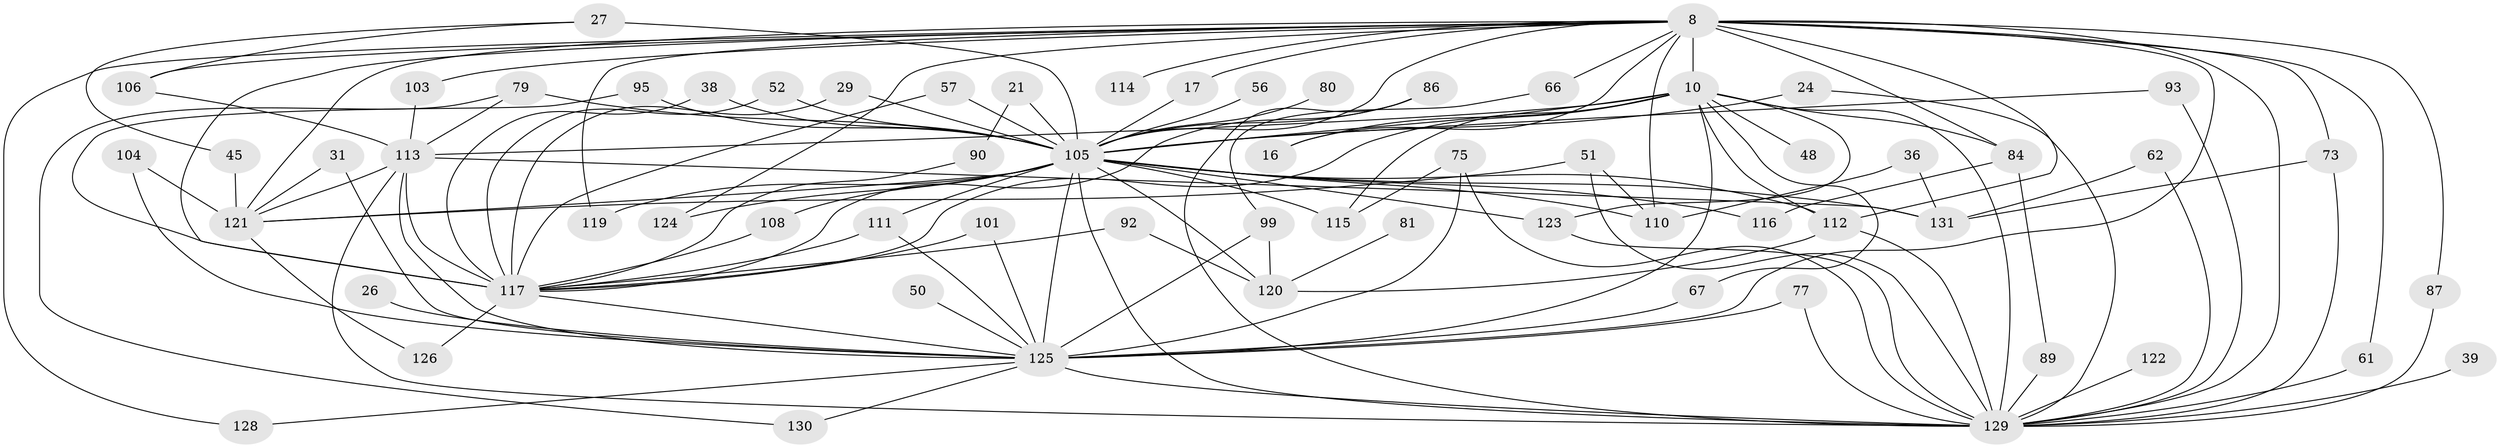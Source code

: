 // original degree distribution, {35: 0.007633587786259542, 18: 0.007633587786259542, 19: 0.022900763358778626, 24: 0.007633587786259542, 20: 0.007633587786259542, 26: 0.007633587786259542, 29: 0.007633587786259542, 16: 0.007633587786259542, 3: 0.2366412213740458, 4: 0.08396946564885496, 5: 0.03816793893129771, 8: 0.007633587786259542, 2: 0.5190839694656488, 10: 0.007633587786259542, 9: 0.007633587786259542, 6: 0.007633587786259542, 11: 0.007633587786259542, 7: 0.007633587786259542}
// Generated by graph-tools (version 1.1) at 2025/45/03/09/25 04:45:31]
// undirected, 65 vertices, 132 edges
graph export_dot {
graph [start="1"]
  node [color=gray90,style=filled];
  8 [super="+6"];
  10 [super="+3"];
  16;
  17;
  21;
  24;
  26;
  27;
  29;
  31;
  36;
  38;
  39;
  45;
  48;
  50;
  51 [super="+32"];
  52;
  56;
  57;
  61;
  62;
  66;
  67;
  73 [super="+13"];
  75 [super="+64"];
  77;
  79;
  80;
  81;
  84 [super="+55"];
  86 [super="+70"];
  87;
  89;
  90;
  92;
  93;
  95;
  99 [super="+69"];
  101;
  103;
  104;
  105 [super="+60+65+100+9"];
  106 [super="+49"];
  108;
  110 [super="+25"];
  111 [super="+46+107"];
  112 [super="+11+35+40+43+78"];
  113 [super="+98+91+109+37"];
  114;
  115 [super="+96"];
  116;
  117 [super="+44+83"];
  119;
  120 [super="+63"];
  121 [super="+74+118"];
  122;
  123 [super="+54+68"];
  124;
  125 [super="+72"];
  126;
  128;
  129 [super="+127+7"];
  130;
  131 [super="+53+30"];
  8 -- 10 [weight=4];
  8 -- 16;
  8 -- 61;
  8 -- 66 [weight=2];
  8 -- 87;
  8 -- 119;
  8 -- 124;
  8 -- 128;
  8 -- 73 [weight=2];
  8 -- 17;
  8 -- 103;
  8 -- 110 [weight=2];
  8 -- 114;
  8 -- 84;
  8 -- 121 [weight=2];
  8 -- 112 [weight=5];
  8 -- 106;
  8 -- 129 [weight=5];
  8 -- 105 [weight=4];
  8 -- 117 [weight=5];
  8 -- 125 [weight=5];
  10 -- 16;
  10 -- 48 [weight=2];
  10 -- 67;
  10 -- 84 [weight=2];
  10 -- 112 [weight=2];
  10 -- 117 [weight=3];
  10 -- 105 [weight=5];
  10 -- 129 [weight=5];
  10 -- 123;
  10 -- 115;
  10 -- 113 [weight=2];
  10 -- 125 [weight=4];
  17 -- 105;
  21 -- 90;
  21 -- 105 [weight=2];
  24 -- 129;
  24 -- 105;
  26 -- 125 [weight=2];
  27 -- 45;
  27 -- 106;
  27 -- 105 [weight=2];
  29 -- 105;
  29 -- 117;
  31 -- 121;
  31 -- 125;
  36 -- 110;
  36 -- 131;
  38 -- 105;
  38 -- 117;
  39 -- 129 [weight=2];
  45 -- 121;
  50 -- 125 [weight=2];
  51 -- 121;
  51 -- 110;
  51 -- 129;
  52 -- 105;
  52 -- 117;
  56 -- 105 [weight=2];
  57 -- 105;
  57 -- 117;
  61 -- 129;
  62 -- 131;
  62 -- 129;
  66 -- 99;
  67 -- 125;
  73 -- 131;
  73 -- 129;
  75 -- 129;
  75 -- 115;
  75 -- 125;
  77 -- 129;
  77 -- 125;
  79 -- 130;
  79 -- 105 [weight=2];
  79 -- 113;
  80 -- 105 [weight=2];
  81 -- 120;
  84 -- 116;
  84 -- 89;
  86 -- 129;
  86 -- 105;
  86 -- 117;
  87 -- 129;
  89 -- 129;
  90 -- 117;
  92 -- 120;
  92 -- 117;
  93 -- 129;
  93 -- 105;
  95 -- 105;
  95 -- 117;
  99 -- 120;
  99 -- 125;
  101 -- 117;
  101 -- 125;
  103 -- 113;
  104 -- 121;
  104 -- 125;
  105 -- 121 [weight=5];
  105 -- 115 [weight=3];
  105 -- 120 [weight=3];
  105 -- 110 [weight=3];
  105 -- 129 [weight=4];
  105 -- 131 [weight=2];
  105 -- 108;
  105 -- 111;
  105 -- 112;
  105 -- 116;
  105 -- 119;
  105 -- 123 [weight=2];
  105 -- 124;
  105 -- 125 [weight=11];
  106 -- 113;
  108 -- 117;
  111 -- 117;
  111 -- 125;
  112 -- 129;
  112 -- 120;
  113 -- 129 [weight=2];
  113 -- 121 [weight=2];
  113 -- 131 [weight=2];
  113 -- 117;
  113 -- 125 [weight=2];
  117 -- 126;
  117 -- 125;
  121 -- 126;
  122 -- 129 [weight=2];
  123 -- 129;
  125 -- 128;
  125 -- 129 [weight=5];
  125 -- 130;
}
